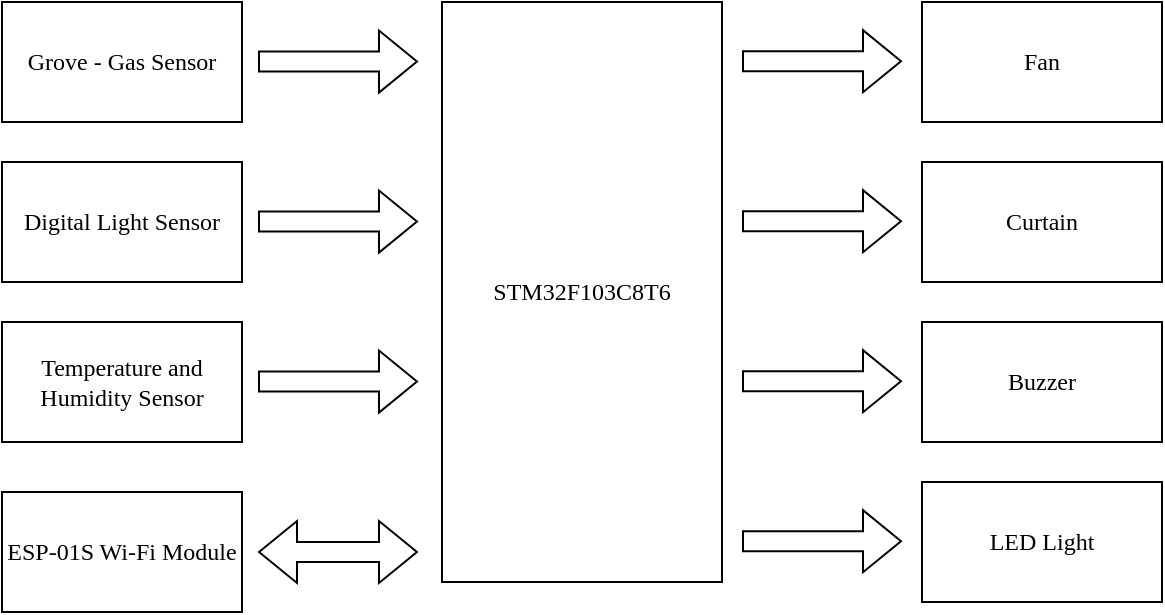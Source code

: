 <mxfile version="27.0.6">
  <diagram name="第 1 页" id="86ZlLfqplU0z9u9hHl9U">
    <mxGraphModel dx="2066" dy="1119" grid="1" gridSize="10" guides="1" tooltips="1" connect="1" arrows="1" fold="1" page="1" pageScale="1" pageWidth="827" pageHeight="1169" math="0" shadow="0">
      <root>
        <mxCell id="0" />
        <mxCell id="1" parent="0" />
        <mxCell id="BpYkSkACA24uAwhNgQmC-1" value="&lt;div&gt;&lt;font face=&quot;Times New Roman&quot;&gt;STM32F103C8T6&lt;/font&gt;&lt;/div&gt;" style="rounded=0;whiteSpace=wrap;html=1;" parent="1" vertex="1">
          <mxGeometry x="320" y="280" width="140" height="290" as="geometry" />
        </mxCell>
        <mxCell id="BpYkSkACA24uAwhNgQmC-2" value="&lt;font face=&quot;Times New Roman&quot;&gt;&lt;span lang=&quot;en&quot; class=&quot;ILfuVd&quot;&gt;&lt;span class=&quot;hgKElc&quot;&gt;Grove - Gas Sensor&lt;/span&gt;&lt;/span&gt;&lt;/font&gt;" style="rounded=0;whiteSpace=wrap;html=1;" parent="1" vertex="1">
          <mxGeometry x="100" y="280" width="120" height="60" as="geometry" />
        </mxCell>
        <mxCell id="BpYkSkACA24uAwhNgQmC-3" value="&lt;font face=&quot;Times New Roman&quot;&gt;&lt;span lang=&quot;en&quot; class=&quot;NA6bn BxUVEf ILfuVd&quot;&gt;&lt;span class=&quot;hgKElc&quot;&gt;Digital Light Sensor&lt;/span&gt;&lt;/span&gt;&lt;/font&gt;" style="rounded=0;whiteSpace=wrap;html=1;" parent="1" vertex="1">
          <mxGeometry x="100" y="360" width="120" height="60" as="geometry" />
        </mxCell>
        <mxCell id="BpYkSkACA24uAwhNgQmC-4" value="&lt;font face=&quot;Times New Roman&quot;&gt;ESP-01S Wi-Fi Module&lt;br&gt;&lt;/font&gt;" style="rounded=0;whiteSpace=wrap;html=1;" parent="1" vertex="1">
          <mxGeometry x="100" y="525" width="120" height="60" as="geometry" />
        </mxCell>
        <mxCell id="BpYkSkACA24uAwhNgQmC-5" value="" style="shape=flexArrow;endArrow=classic;html=1;rounded=0;" parent="1" edge="1">
          <mxGeometry width="50" height="50" relative="1" as="geometry">
            <mxPoint x="228" y="309.76" as="sourcePoint" />
            <mxPoint x="308" y="309.76" as="targetPoint" />
          </mxGeometry>
        </mxCell>
        <mxCell id="BpYkSkACA24uAwhNgQmC-6" value="" style="shape=flexArrow;endArrow=classic;html=1;rounded=0;" parent="1" edge="1">
          <mxGeometry width="50" height="50" relative="1" as="geometry">
            <mxPoint x="228" y="389.76" as="sourcePoint" />
            <mxPoint x="308" y="389.76" as="targetPoint" />
          </mxGeometry>
        </mxCell>
        <mxCell id="BpYkSkACA24uAwhNgQmC-7" value="" style="shape=flexArrow;endArrow=classic;startArrow=classic;html=1;rounded=0;" parent="1" edge="1">
          <mxGeometry width="100" height="100" relative="1" as="geometry">
            <mxPoint x="228" y="555" as="sourcePoint" />
            <mxPoint x="308" y="555" as="targetPoint" />
          </mxGeometry>
        </mxCell>
        <mxCell id="BpYkSkACA24uAwhNgQmC-8" value="&lt;font face=&quot;Times New Roman&quot;&gt;Fan&lt;/font&gt;" style="rounded=0;whiteSpace=wrap;html=1;" parent="1" vertex="1">
          <mxGeometry x="560" y="280" width="120" height="60" as="geometry" />
        </mxCell>
        <mxCell id="BpYkSkACA24uAwhNgQmC-9" value="" style="shape=flexArrow;endArrow=classic;html=1;rounded=0;" parent="1" edge="1">
          <mxGeometry width="50" height="50" relative="1" as="geometry">
            <mxPoint x="470" y="309.58" as="sourcePoint" />
            <mxPoint x="550" y="309.58" as="targetPoint" />
          </mxGeometry>
        </mxCell>
        <mxCell id="BpYkSkACA24uAwhNgQmC-10" value="" style="shape=flexArrow;endArrow=classic;html=1;rounded=0;" parent="1" edge="1">
          <mxGeometry width="50" height="50" relative="1" as="geometry">
            <mxPoint x="470" y="389.58" as="sourcePoint" />
            <mxPoint x="550" y="389.58" as="targetPoint" />
          </mxGeometry>
        </mxCell>
        <mxCell id="BpYkSkACA24uAwhNgQmC-11" value="&lt;font face=&quot;Times New Roman&quot;&gt;Curtain&lt;/font&gt;" style="rounded=0;whiteSpace=wrap;html=1;" parent="1" vertex="1">
          <mxGeometry x="560" y="360" width="120" height="60" as="geometry" />
        </mxCell>
        <mxCell id="BpYkSkACA24uAwhNgQmC-12" value="" style="shape=flexArrow;endArrow=classic;html=1;rounded=0;" parent="1" edge="1">
          <mxGeometry width="50" height="50" relative="1" as="geometry">
            <mxPoint x="470" y="469.58" as="sourcePoint" />
            <mxPoint x="550" y="469.58" as="targetPoint" />
          </mxGeometry>
        </mxCell>
        <mxCell id="BpYkSkACA24uAwhNgQmC-13" value="&lt;font face=&quot;Times New Roman&quot;&gt;Buzzer&lt;/font&gt;" style="rounded=0;whiteSpace=wrap;html=1;" parent="1" vertex="1">
          <mxGeometry x="560" y="440" width="120" height="60" as="geometry" />
        </mxCell>
        <mxCell id="BpYkSkACA24uAwhNgQmC-14" value="" style="shape=flexArrow;endArrow=classic;html=1;rounded=0;" parent="1" edge="1">
          <mxGeometry width="50" height="50" relative="1" as="geometry">
            <mxPoint x="470" y="549.58" as="sourcePoint" />
            <mxPoint x="550" y="549.58" as="targetPoint" />
          </mxGeometry>
        </mxCell>
        <mxCell id="BpYkSkACA24uAwhNgQmC-15" value="&lt;font face=&quot;Times New Roman&quot;&gt;LED Light&lt;/font&gt;" style="rounded=0;whiteSpace=wrap;html=1;" parent="1" vertex="1">
          <mxGeometry x="560" y="520" width="120" height="60" as="geometry" />
        </mxCell>
        <mxCell id="BpYkSkACA24uAwhNgQmC-16" value="&lt;div class=&quot;YNk70c EjQTId&quot;&gt;&lt;div class=&quot;Kevs9 SLPe5b&quot;&gt;&lt;div&gt;&lt;/div&gt;&lt;/div&gt;&lt;/div&gt;&lt;div role=&quot;main&quot; id=&quot;center_col&quot; class=&quot;s6JM6d ufC5Cb&quot;&gt;&lt;div id=&quot;res&quot; class=&quot;eqAnXb&quot;&gt;&lt;div id=&quot;topstuff&quot;&gt;&lt;/div&gt;&lt;div id=&quot;search&quot;&gt;&lt;div data-ved=&quot;2ahUKEwinz93QgbWNAxVMxjgGHVEjJv0QGnoECAIQCg&quot; data-hveid=&quot;CAIQCg&quot;&gt;&lt;div id=&quot;rso&quot; data-async-context=&quot;query:what%20sensor%20is%20DHT11&quot; class=&quot;dURPMd&quot;&gt;&lt;div class=&quot;MjjYud&quot;&gt;&lt;/div&gt;&lt;div class=&quot;ULSxyf&quot;&gt;&lt;div class=&quot;MjjYud&quot;&gt;&lt;div data-ved=&quot;2ahUKEwinz93QgbWNAxVMxjgGHVEjJv0QjDYoAHoECBgQAA&quot; data-hveid=&quot;CBgQAA&quot; lang=&quot;zh-SG&quot; class=&quot;wHYlTd Ww4FFb vt6azd wF4fFd JnwWd g-blk&quot;&gt;&lt;div class=&quot;dG2XIf XzTjhb&quot;&gt;&lt;div class=&quot;c2xzTb&quot;&gt;&lt;div&gt;&lt;div&gt;&lt;div class=&quot;xpdopen&quot;&gt;&lt;div class=&quot;ifM9O&quot;&gt;&lt;/div&gt;&lt;/div&gt;&lt;/div&gt;&lt;/div&gt;&lt;/div&gt;&lt;/div&gt;&lt;/div&gt;&lt;/div&gt;&lt;/div&gt;&lt;/div&gt;&lt;/div&gt;&lt;/div&gt;&lt;/div&gt;&lt;/div&gt;&lt;div data-tts-text=&quot;digital temperature and humidity sensor&quot; data-tts=&quot;answers&quot; class=&quot;Z0LcW AZCkJd d2J77b t2b5Cf&quot;&gt;&lt;div class=&quot;IZ6rdc&quot;&gt;&lt;font face=&quot;Times New Roman&quot;&gt;Temperature and Humidity Sensor&lt;/font&gt;&lt;/div&gt;&lt;/div&gt;" style="rounded=0;whiteSpace=wrap;html=1;" parent="1" vertex="1">
          <mxGeometry x="100" y="440" width="120" height="60" as="geometry" />
        </mxCell>
        <mxCell id="BpYkSkACA24uAwhNgQmC-17" value="" style="shape=flexArrow;endArrow=classic;html=1;rounded=0;" parent="1" edge="1">
          <mxGeometry width="50" height="50" relative="1" as="geometry">
            <mxPoint x="228" y="469.76" as="sourcePoint" />
            <mxPoint x="308" y="469.76" as="targetPoint" />
          </mxGeometry>
        </mxCell>
      </root>
    </mxGraphModel>
  </diagram>
</mxfile>
